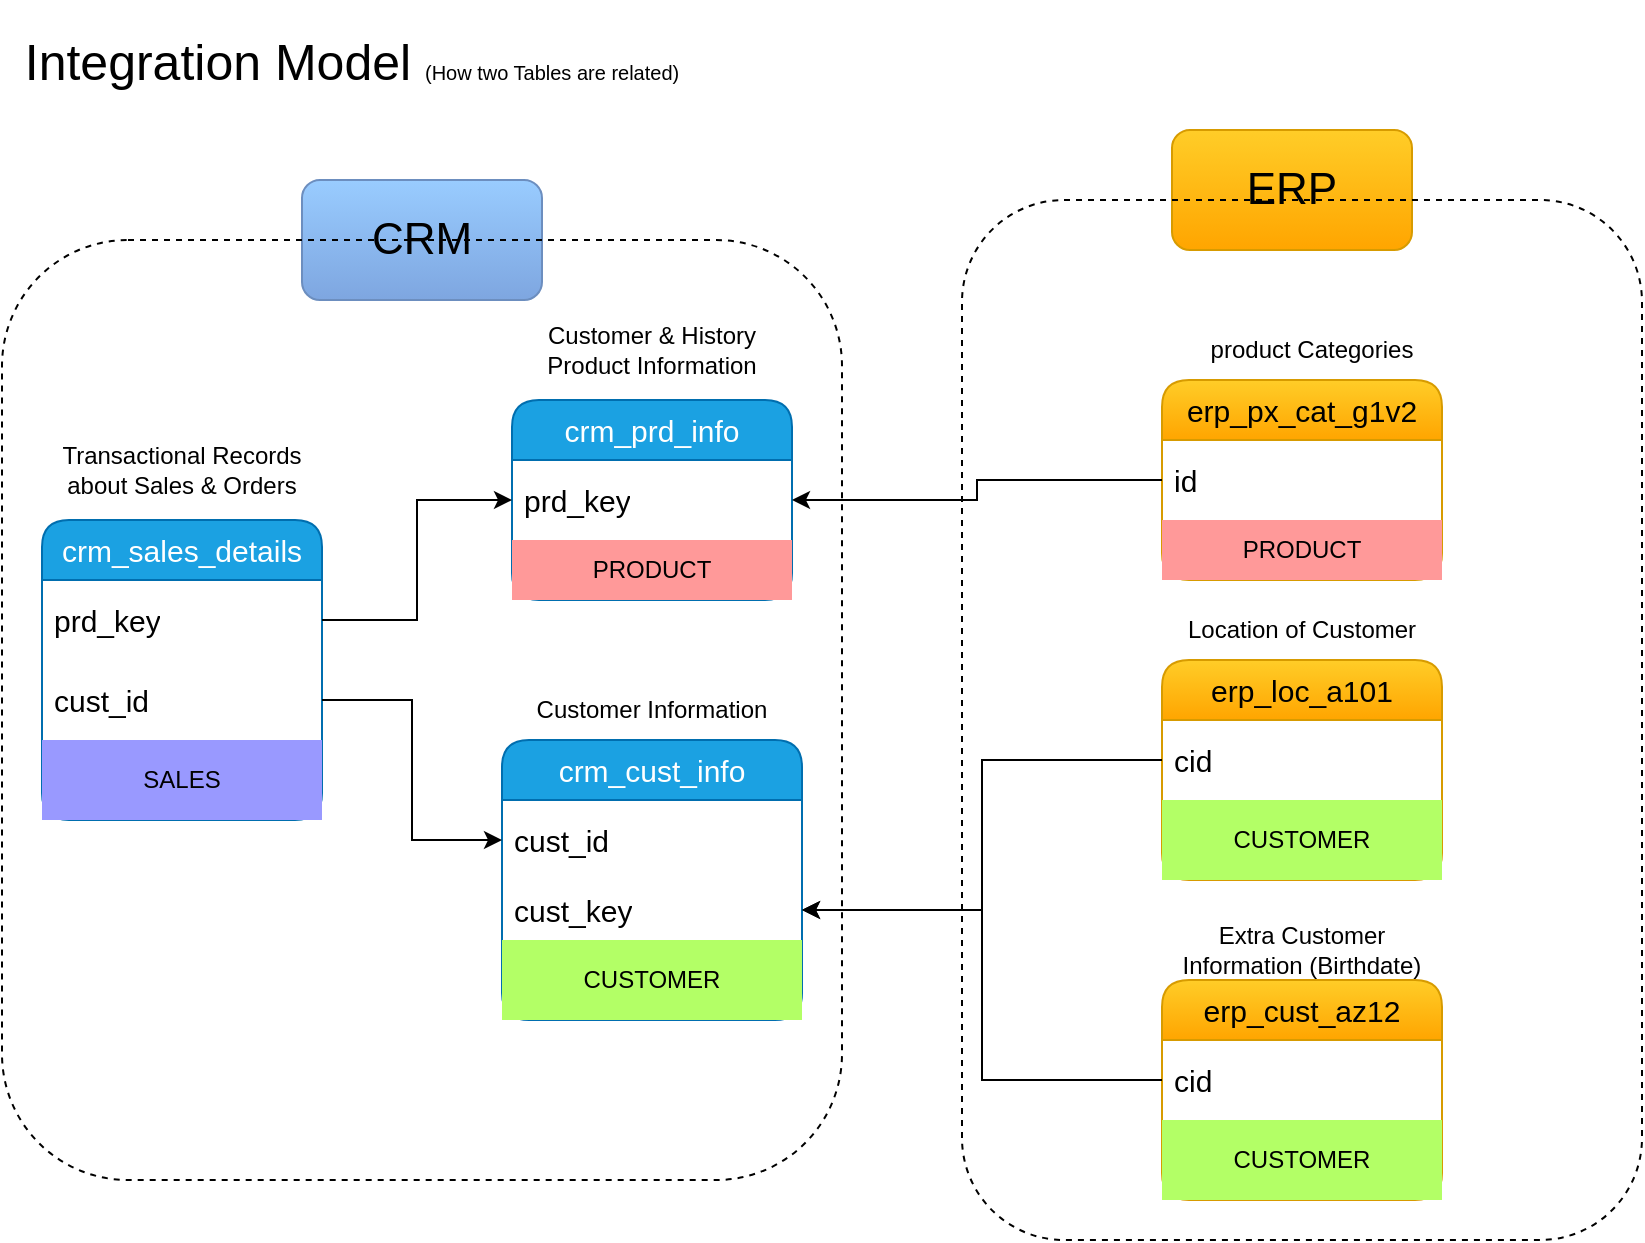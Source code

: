 <mxfile version="27.0.5">
  <diagram name="Page-1" id="ORpGWpSGpjxYkd4khv6I">
    <mxGraphModel dx="1226" dy="736" grid="1" gridSize="10" guides="1" tooltips="1" connect="1" arrows="1" fold="1" page="1" pageScale="1" pageWidth="850" pageHeight="1100" math="0" shadow="0">
      <root>
        <mxCell id="0" />
        <mxCell id="1" parent="0" />
        <mxCell id="ck4knLo1QUNlbXPkZxxu-1" value="&lt;font style=&quot;font-size: 25px;&quot;&gt;Integration Model &lt;/font&gt;&lt;font size=&quot;1&quot; style=&quot;&quot;&gt;(How two Tables are related)&lt;/font&gt;" style="rounded=0;whiteSpace=wrap;html=1;fillColor=none;strokeColor=none;" parent="1" vertex="1">
          <mxGeometry x="10" y="10" width="350" height="60" as="geometry" />
        </mxCell>
        <mxCell id="ck4knLo1QUNlbXPkZxxu-2" value="crm_cust_info" style="swimlane;fontStyle=0;childLayout=stackLayout;horizontal=1;startSize=30;horizontalStack=0;resizeParent=1;resizeParentMax=0;resizeLast=0;collapsible=1;marginBottom=0;whiteSpace=wrap;html=1;rounded=1;fillColor=#1ba1e2;strokeColor=#006EAF;fontColor=#ffffff;fontSize=15;" parent="1" vertex="1">
          <mxGeometry x="260" y="380" width="150" height="140" as="geometry" />
        </mxCell>
        <mxCell id="OfSwX9wlOnnodMc7BSHM-2" value="cust_id" style="text;strokeColor=none;fillColor=none;align=left;verticalAlign=middle;spacingLeft=4;spacingRight=4;overflow=hidden;points=[[0,0.5],[1,0.5]];portConstraint=eastwest;rotatable=0;whiteSpace=wrap;html=1;fontSize=15;" parent="ck4knLo1QUNlbXPkZxxu-2" vertex="1">
          <mxGeometry y="30" width="150" height="40" as="geometry" />
        </mxCell>
        <mxCell id="ck4knLo1QUNlbXPkZxxu-3" value="cust_key" style="text;strokeColor=none;fillColor=none;align=left;verticalAlign=middle;spacingLeft=4;spacingRight=4;overflow=hidden;points=[[0,0.5],[1,0.5]];portConstraint=eastwest;rotatable=0;whiteSpace=wrap;html=1;fontSize=15;" parent="ck4knLo1QUNlbXPkZxxu-2" vertex="1">
          <mxGeometry y="70" width="150" height="30" as="geometry" />
        </mxCell>
        <mxCell id="e5-iAOYDajNlMQZHKlsj-7" value="CUSTOMER" style="rounded=0;whiteSpace=wrap;html=1;fillColor=#B3FF66;shadow=0;arcSize=27;strokeColor=none;fontColor=#000000;" vertex="1" parent="ck4knLo1QUNlbXPkZxxu-2">
          <mxGeometry y="100" width="150" height="40" as="geometry" />
        </mxCell>
        <mxCell id="ck4knLo1QUNlbXPkZxxu-6" value="crm_prd_info" style="swimlane;fontStyle=0;childLayout=stackLayout;horizontal=1;startSize=30;horizontalStack=0;resizeParent=1;resizeParentMax=0;resizeLast=0;collapsible=1;marginBottom=0;whiteSpace=wrap;html=1;rounded=1;fillColor=#1ba1e2;strokeColor=#006EAF;fontColor=#ffffff;fontSize=15;" parent="1" vertex="1">
          <mxGeometry x="265" y="210" width="140" height="100" as="geometry" />
        </mxCell>
        <mxCell id="ck4knLo1QUNlbXPkZxxu-7" value="prd_key" style="text;strokeColor=none;fillColor=none;align=left;verticalAlign=middle;spacingLeft=4;spacingRight=4;overflow=hidden;points=[[0,0.5],[1,0.5]];portConstraint=eastwest;rotatable=0;whiteSpace=wrap;html=1;fontSize=15;" parent="ck4knLo1QUNlbXPkZxxu-6" vertex="1">
          <mxGeometry y="30" width="140" height="40" as="geometry" />
        </mxCell>
        <mxCell id="e5-iAOYDajNlMQZHKlsj-3" style="edgeStyle=orthogonalEdgeStyle;rounded=0;orthogonalLoop=1;jettySize=auto;html=1;exitX=0.5;exitY=1;exitDx=0;exitDy=0;" edge="1" parent="ck4knLo1QUNlbXPkZxxu-6" source="e5-iAOYDajNlMQZHKlsj-1" target="e5-iAOYDajNlMQZHKlsj-1">
          <mxGeometry relative="1" as="geometry" />
        </mxCell>
        <mxCell id="e5-iAOYDajNlMQZHKlsj-1" value="PRODUCT" style="rounded=0;whiteSpace=wrap;html=1;fillColor=#FF9999;shadow=0;arcSize=27;strokeColor=none;fontColor=#000000;" vertex="1" parent="ck4knLo1QUNlbXPkZxxu-6">
          <mxGeometry y="70" width="140" height="30" as="geometry" />
        </mxCell>
        <mxCell id="ck4knLo1QUNlbXPkZxxu-10" value="Customer Information" style="text;html=1;align=center;verticalAlign=middle;whiteSpace=wrap;rounded=0;" parent="1" vertex="1">
          <mxGeometry x="270" y="350" width="130" height="30" as="geometry" />
        </mxCell>
        <mxCell id="ck4knLo1QUNlbXPkZxxu-11" value="Customer &amp;amp; History Product Information" style="text;html=1;align=center;verticalAlign=middle;whiteSpace=wrap;rounded=0;" parent="1" vertex="1">
          <mxGeometry x="270" y="170" width="130" height="30" as="geometry" />
        </mxCell>
        <mxCell id="ck4knLo1QUNlbXPkZxxu-12" value="crm_sales_details" style="swimlane;fontStyle=0;childLayout=stackLayout;horizontal=1;startSize=30;horizontalStack=0;resizeParent=1;resizeParentMax=0;resizeLast=0;collapsible=1;marginBottom=0;whiteSpace=wrap;html=1;rounded=1;fillColor=#1ba1e2;strokeColor=#006EAF;fontColor=#ffffff;fontSize=15;" parent="1" vertex="1">
          <mxGeometry x="30" y="270" width="140" height="150" as="geometry" />
        </mxCell>
        <mxCell id="ck4knLo1QUNlbXPkZxxu-15" value="prd_key" style="text;strokeColor=none;fillColor=none;align=left;verticalAlign=middle;spacingLeft=4;spacingRight=4;overflow=hidden;points=[[0,0.5],[1,0.5]];portConstraint=eastwest;rotatable=0;whiteSpace=wrap;html=1;fontSize=15;" parent="ck4knLo1QUNlbXPkZxxu-12" vertex="1">
          <mxGeometry y="30" width="140" height="40" as="geometry" />
        </mxCell>
        <mxCell id="ck4knLo1QUNlbXPkZxxu-13" value="cust_id" style="text;strokeColor=none;fillColor=none;align=left;verticalAlign=middle;spacingLeft=4;spacingRight=4;overflow=hidden;points=[[0,0.5],[1,0.5]];portConstraint=eastwest;rotatable=0;whiteSpace=wrap;html=1;fontSize=15;" parent="ck4knLo1QUNlbXPkZxxu-12" vertex="1">
          <mxGeometry y="70" width="140" height="40" as="geometry" />
        </mxCell>
        <mxCell id="e5-iAOYDajNlMQZHKlsj-8" value="SALES" style="rounded=0;whiteSpace=wrap;html=1;fillColor=#9999FF;shadow=0;arcSize=27;strokeColor=none;fontColor=#000000;" vertex="1" parent="ck4knLo1QUNlbXPkZxxu-12">
          <mxGeometry y="110" width="140" height="40" as="geometry" />
        </mxCell>
        <mxCell id="ck4knLo1QUNlbXPkZxxu-14" value="Transactional Records about Sales &amp;amp; Orders" style="text;html=1;align=center;verticalAlign=middle;whiteSpace=wrap;rounded=0;" parent="1" vertex="1">
          <mxGeometry x="35" y="230" width="130" height="30" as="geometry" />
        </mxCell>
        <mxCell id="ck4knLo1QUNlbXPkZxxu-18" value="erp_cust_az12" style="swimlane;fontStyle=0;childLayout=stackLayout;horizontal=1;startSize=30;horizontalStack=0;resizeParent=1;resizeParentMax=0;resizeLast=0;collapsible=1;marginBottom=0;whiteSpace=wrap;html=1;rounded=1;fillColor=#ffcd28;strokeColor=#d79b00;fontSize=15;gradientColor=#ffa500;" parent="1" vertex="1">
          <mxGeometry x="590" y="500" width="140" height="110" as="geometry" />
        </mxCell>
        <mxCell id="ck4knLo1QUNlbXPkZxxu-19" value="cid" style="text;strokeColor=none;fillColor=none;align=left;verticalAlign=middle;spacingLeft=4;spacingRight=4;overflow=hidden;points=[[0,0.5],[1,0.5]];portConstraint=eastwest;rotatable=0;whiteSpace=wrap;html=1;fontSize=15;" parent="ck4knLo1QUNlbXPkZxxu-18" vertex="1">
          <mxGeometry y="30" width="140" height="40" as="geometry" />
        </mxCell>
        <mxCell id="e5-iAOYDajNlMQZHKlsj-6" value="CUSTOMER" style="rounded=0;whiteSpace=wrap;html=1;fillColor=#B3FF66;shadow=0;arcSize=27;strokeColor=none;fontColor=#000000;" vertex="1" parent="ck4knLo1QUNlbXPkZxxu-18">
          <mxGeometry y="70" width="140" height="40" as="geometry" />
        </mxCell>
        <mxCell id="ck4knLo1QUNlbXPkZxxu-20" value="Extra Customer Information (Birthdate)" style="text;html=1;align=center;verticalAlign=middle;whiteSpace=wrap;rounded=0;" parent="1" vertex="1">
          <mxGeometry x="595" y="470" width="130" height="30" as="geometry" />
        </mxCell>
        <mxCell id="ck4knLo1QUNlbXPkZxxu-21" value="erp_loc_a101" style="swimlane;fontStyle=0;childLayout=stackLayout;horizontal=1;startSize=30;horizontalStack=0;resizeParent=1;resizeParentMax=0;resizeLast=0;collapsible=1;marginBottom=0;whiteSpace=wrap;html=1;rounded=1;fillColor=#ffcd28;strokeColor=#d79b00;fontSize=15;gradientColor=#ffa500;" parent="1" vertex="1">
          <mxGeometry x="590" y="340" width="140" height="110" as="geometry" />
        </mxCell>
        <mxCell id="ck4knLo1QUNlbXPkZxxu-28" value="cid" style="text;strokeColor=none;fillColor=none;align=left;verticalAlign=middle;spacingLeft=4;spacingRight=4;overflow=hidden;points=[[0,0.5],[1,0.5]];portConstraint=eastwest;rotatable=0;whiteSpace=wrap;html=1;fontSize=15;" parent="ck4knLo1QUNlbXPkZxxu-21" vertex="1">
          <mxGeometry y="30" width="140" height="40" as="geometry" />
        </mxCell>
        <mxCell id="e5-iAOYDajNlMQZHKlsj-5" value="CUSTOMER" style="rounded=0;whiteSpace=wrap;html=1;fillColor=#B3FF66;shadow=0;arcSize=27;strokeColor=none;fontColor=#000000;" vertex="1" parent="ck4knLo1QUNlbXPkZxxu-21">
          <mxGeometry y="70" width="140" height="40" as="geometry" />
        </mxCell>
        <mxCell id="ck4knLo1QUNlbXPkZxxu-23" value="Location of Customer" style="text;html=1;align=center;verticalAlign=middle;whiteSpace=wrap;rounded=0;" parent="1" vertex="1">
          <mxGeometry x="595" y="310" width="130" height="30" as="geometry" />
        </mxCell>
        <mxCell id="ck4knLo1QUNlbXPkZxxu-24" value="erp_px_cat_g1v2" style="swimlane;fontStyle=0;childLayout=stackLayout;horizontal=1;startSize=30;horizontalStack=0;resizeParent=1;resizeParentMax=0;resizeLast=0;collapsible=1;marginBottom=0;whiteSpace=wrap;html=1;rounded=1;fillColor=#ffcd28;strokeColor=#d79b00;fontSize=15;gradientColor=#ffa500;" parent="1" vertex="1">
          <mxGeometry x="590" y="200" width="140" height="100" as="geometry" />
        </mxCell>
        <mxCell id="ck4knLo1QUNlbXPkZxxu-25" value="id" style="text;strokeColor=none;fillColor=none;align=left;verticalAlign=middle;spacingLeft=4;spacingRight=4;overflow=hidden;points=[[0,0.5],[1,0.5]];portConstraint=eastwest;rotatable=0;whiteSpace=wrap;html=1;fontSize=15;" parent="ck4knLo1QUNlbXPkZxxu-24" vertex="1">
          <mxGeometry y="30" width="140" height="40" as="geometry" />
        </mxCell>
        <mxCell id="e5-iAOYDajNlMQZHKlsj-4" value="PRODUCT" style="rounded=0;whiteSpace=wrap;html=1;fillColor=#FF9999;shadow=0;arcSize=27;strokeColor=none;fontColor=#000000;" vertex="1" parent="ck4knLo1QUNlbXPkZxxu-24">
          <mxGeometry y="70" width="140" height="30" as="geometry" />
        </mxCell>
        <mxCell id="ck4knLo1QUNlbXPkZxxu-26" value="product Categories" style="text;html=1;align=center;verticalAlign=middle;whiteSpace=wrap;rounded=0;" parent="1" vertex="1">
          <mxGeometry x="600" y="170" width="130" height="30" as="geometry" />
        </mxCell>
        <mxCell id="ck4knLo1QUNlbXPkZxxu-35" value="&lt;font style=&quot;font-size: 22px;&quot;&gt;CRM&lt;/font&gt;" style="rounded=1;whiteSpace=wrap;html=1;fillColor=#99CCFF;strokeColor=#6c8ebf;gradientColor=#7ea6e0;" parent="1" vertex="1">
          <mxGeometry x="160" y="100" width="120" height="60" as="geometry" />
        </mxCell>
        <mxCell id="ck4knLo1QUNlbXPkZxxu-37" value="&lt;font style=&quot;font-size: 22px;&quot;&gt;ERP&lt;/font&gt;" style="rounded=1;whiteSpace=wrap;html=1;fillColor=#ffcd28;strokeColor=#d79b00;gradientColor=#ffa500;" parent="1" vertex="1">
          <mxGeometry x="595" y="75" width="120" height="60" as="geometry" />
        </mxCell>
        <mxCell id="OfSwX9wlOnnodMc7BSHM-3" style="edgeStyle=orthogonalEdgeStyle;rounded=0;orthogonalLoop=1;jettySize=auto;html=1;entryX=0;entryY=0.5;entryDx=0;entryDy=0;" parent="1" source="ck4knLo1QUNlbXPkZxxu-15" target="ck4knLo1QUNlbXPkZxxu-7" edge="1">
          <mxGeometry relative="1" as="geometry" />
        </mxCell>
        <mxCell id="OfSwX9wlOnnodMc7BSHM-4" style="edgeStyle=orthogonalEdgeStyle;rounded=0;orthogonalLoop=1;jettySize=auto;html=1;entryX=0;entryY=0.5;entryDx=0;entryDy=0;" parent="1" source="ck4knLo1QUNlbXPkZxxu-13" target="OfSwX9wlOnnodMc7BSHM-2" edge="1">
          <mxGeometry relative="1" as="geometry" />
        </mxCell>
        <mxCell id="OfSwX9wlOnnodMc7BSHM-6" style="edgeStyle=orthogonalEdgeStyle;rounded=0;orthogonalLoop=1;jettySize=auto;html=1;entryX=1;entryY=0.5;entryDx=0;entryDy=0;" parent="1" source="ck4knLo1QUNlbXPkZxxu-19" target="ck4knLo1QUNlbXPkZxxu-3" edge="1">
          <mxGeometry relative="1" as="geometry" />
        </mxCell>
        <mxCell id="TbMBJOy3AChzUHwtMJXR-1" style="edgeStyle=orthogonalEdgeStyle;rounded=0;orthogonalLoop=1;jettySize=auto;html=1;entryX=1;entryY=0.5;entryDx=0;entryDy=0;" parent="1" source="ck4knLo1QUNlbXPkZxxu-25" target="ck4knLo1QUNlbXPkZxxu-7" edge="1">
          <mxGeometry relative="1" as="geometry" />
        </mxCell>
        <mxCell id="TbMBJOy3AChzUHwtMJXR-3" style="edgeStyle=orthogonalEdgeStyle;rounded=0;orthogonalLoop=1;jettySize=auto;html=1;entryX=1;entryY=0.5;entryDx=0;entryDy=0;" parent="1" source="ck4knLo1QUNlbXPkZxxu-28" target="ck4knLo1QUNlbXPkZxxu-3" edge="1">
          <mxGeometry relative="1" as="geometry" />
        </mxCell>
        <mxCell id="e5-iAOYDajNlMQZHKlsj-9" value="" style="rounded=1;whiteSpace=wrap;html=1;fillColor=none;dashed=1;" vertex="1" parent="1">
          <mxGeometry x="10" y="130" width="420" height="470" as="geometry" />
        </mxCell>
        <mxCell id="e5-iAOYDajNlMQZHKlsj-10" value="" style="rounded=1;whiteSpace=wrap;html=1;fillColor=none;dashed=1;" vertex="1" parent="1">
          <mxGeometry x="490" y="110" width="340" height="520" as="geometry" />
        </mxCell>
      </root>
    </mxGraphModel>
  </diagram>
</mxfile>
